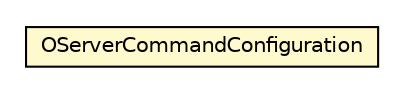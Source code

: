 #!/usr/local/bin/dot
#
# Class diagram 
# Generated by UMLGraph version R5_6-24-gf6e263 (http://www.umlgraph.org/)
#

digraph G {
	edge [fontname="Helvetica",fontsize=10,labelfontname="Helvetica",labelfontsize=10];
	node [fontname="Helvetica",fontsize=10,shape=plaintext];
	nodesep=0.25;
	ranksep=0.5;
	// com.orientechnologies.orient.server.config.OServerCommandConfiguration
	c3706173 [label=<<table title="com.orientechnologies.orient.server.config.OServerCommandConfiguration" border="0" cellborder="1" cellspacing="0" cellpadding="2" port="p" bgcolor="lemonChiffon" href="./OServerCommandConfiguration.html">
		<tr><td><table border="0" cellspacing="0" cellpadding="1">
<tr><td align="center" balign="center"> OServerCommandConfiguration </td></tr>
		</table></td></tr>
		</table>>, URL="./OServerCommandConfiguration.html", fontname="Helvetica", fontcolor="black", fontsize=10.0];
}

